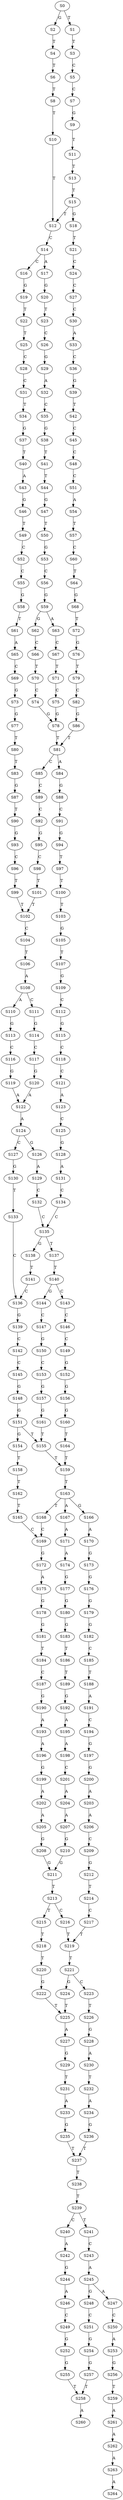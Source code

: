 strict digraph  {
	S0 -> S1 [ label = T ];
	S0 -> S2 [ label = G ];
	S1 -> S3 [ label = T ];
	S2 -> S4 [ label = T ];
	S3 -> S5 [ label = C ];
	S4 -> S6 [ label = T ];
	S5 -> S7 [ label = C ];
	S6 -> S8 [ label = T ];
	S7 -> S9 [ label = G ];
	S8 -> S10 [ label = T ];
	S9 -> S11 [ label = T ];
	S10 -> S12 [ label = T ];
	S11 -> S13 [ label = T ];
	S12 -> S14 [ label = C ];
	S13 -> S15 [ label = T ];
	S14 -> S16 [ label = C ];
	S14 -> S17 [ label = A ];
	S15 -> S18 [ label = G ];
	S15 -> S12 [ label = T ];
	S16 -> S19 [ label = G ];
	S17 -> S20 [ label = G ];
	S18 -> S21 [ label = T ];
	S19 -> S22 [ label = T ];
	S20 -> S23 [ label = T ];
	S21 -> S24 [ label = C ];
	S22 -> S25 [ label = T ];
	S23 -> S26 [ label = C ];
	S24 -> S27 [ label = C ];
	S25 -> S28 [ label = C ];
	S26 -> S29 [ label = G ];
	S27 -> S30 [ label = C ];
	S28 -> S31 [ label = C ];
	S29 -> S32 [ label = A ];
	S30 -> S33 [ label = A ];
	S31 -> S34 [ label = T ];
	S32 -> S35 [ label = C ];
	S33 -> S36 [ label = C ];
	S34 -> S37 [ label = G ];
	S35 -> S38 [ label = G ];
	S36 -> S39 [ label = G ];
	S37 -> S40 [ label = T ];
	S38 -> S41 [ label = T ];
	S39 -> S42 [ label = T ];
	S40 -> S43 [ label = A ];
	S41 -> S44 [ label = T ];
	S42 -> S45 [ label = C ];
	S43 -> S46 [ label = G ];
	S44 -> S47 [ label = G ];
	S45 -> S48 [ label = C ];
	S46 -> S49 [ label = T ];
	S47 -> S50 [ label = T ];
	S48 -> S51 [ label = C ];
	S49 -> S52 [ label = C ];
	S50 -> S53 [ label = G ];
	S51 -> S54 [ label = A ];
	S52 -> S55 [ label = C ];
	S53 -> S56 [ label = C ];
	S54 -> S57 [ label = T ];
	S55 -> S58 [ label = G ];
	S56 -> S59 [ label = G ];
	S57 -> S60 [ label = C ];
	S58 -> S61 [ label = T ];
	S59 -> S62 [ label = G ];
	S59 -> S63 [ label = A ];
	S60 -> S64 [ label = T ];
	S61 -> S65 [ label = A ];
	S62 -> S66 [ label = C ];
	S63 -> S67 [ label = C ];
	S64 -> S68 [ label = G ];
	S65 -> S69 [ label = C ];
	S66 -> S70 [ label = T ];
	S67 -> S71 [ label = T ];
	S68 -> S72 [ label = T ];
	S69 -> S73 [ label = G ];
	S70 -> S74 [ label = C ];
	S71 -> S75 [ label = C ];
	S72 -> S76 [ label = G ];
	S73 -> S77 [ label = G ];
	S74 -> S78 [ label = G ];
	S75 -> S78 [ label = G ];
	S76 -> S79 [ label = T ];
	S77 -> S80 [ label = T ];
	S78 -> S81 [ label = T ];
	S79 -> S82 [ label = C ];
	S80 -> S83 [ label = T ];
	S81 -> S84 [ label = A ];
	S81 -> S85 [ label = C ];
	S82 -> S86 [ label = G ];
	S83 -> S87 [ label = G ];
	S84 -> S88 [ label = G ];
	S85 -> S89 [ label = C ];
	S86 -> S81 [ label = T ];
	S87 -> S90 [ label = T ];
	S88 -> S91 [ label = C ];
	S89 -> S92 [ label = C ];
	S90 -> S93 [ label = G ];
	S91 -> S94 [ label = G ];
	S92 -> S95 [ label = G ];
	S93 -> S96 [ label = C ];
	S94 -> S97 [ label = T ];
	S95 -> S98 [ label = C ];
	S96 -> S99 [ label = T ];
	S97 -> S100 [ label = T ];
	S98 -> S101 [ label = T ];
	S99 -> S102 [ label = T ];
	S100 -> S103 [ label = T ];
	S101 -> S102 [ label = T ];
	S102 -> S104 [ label = C ];
	S103 -> S105 [ label = G ];
	S104 -> S106 [ label = T ];
	S105 -> S107 [ label = T ];
	S106 -> S108 [ label = A ];
	S107 -> S109 [ label = G ];
	S108 -> S110 [ label = A ];
	S108 -> S111 [ label = C ];
	S109 -> S112 [ label = C ];
	S110 -> S113 [ label = G ];
	S111 -> S114 [ label = G ];
	S112 -> S115 [ label = G ];
	S113 -> S116 [ label = C ];
	S114 -> S117 [ label = C ];
	S115 -> S118 [ label = C ];
	S116 -> S119 [ label = G ];
	S117 -> S120 [ label = G ];
	S118 -> S121 [ label = C ];
	S119 -> S122 [ label = A ];
	S120 -> S122 [ label = A ];
	S121 -> S123 [ label = A ];
	S122 -> S124 [ label = A ];
	S123 -> S125 [ label = C ];
	S124 -> S126 [ label = G ];
	S124 -> S127 [ label = C ];
	S125 -> S128 [ label = G ];
	S126 -> S129 [ label = A ];
	S127 -> S130 [ label = G ];
	S128 -> S131 [ label = A ];
	S129 -> S132 [ label = C ];
	S130 -> S133 [ label = T ];
	S131 -> S134 [ label = C ];
	S132 -> S135 [ label = C ];
	S133 -> S136 [ label = C ];
	S134 -> S135 [ label = C ];
	S135 -> S137 [ label = T ];
	S135 -> S138 [ label = G ];
	S136 -> S139 [ label = G ];
	S137 -> S140 [ label = T ];
	S138 -> S141 [ label = T ];
	S139 -> S142 [ label = C ];
	S140 -> S143 [ label = C ];
	S140 -> S144 [ label = G ];
	S141 -> S136 [ label = C ];
	S142 -> S145 [ label = C ];
	S143 -> S146 [ label = C ];
	S144 -> S147 [ label = C ];
	S145 -> S148 [ label = G ];
	S146 -> S149 [ label = C ];
	S147 -> S150 [ label = G ];
	S148 -> S151 [ label = G ];
	S149 -> S152 [ label = G ];
	S150 -> S153 [ label = C ];
	S151 -> S154 [ label = G ];
	S151 -> S155 [ label = T ];
	S152 -> S156 [ label = G ];
	S153 -> S157 [ label = G ];
	S154 -> S158 [ label = T ];
	S155 -> S159 [ label = T ];
	S156 -> S160 [ label = G ];
	S157 -> S161 [ label = G ];
	S158 -> S162 [ label = T ];
	S159 -> S163 [ label = T ];
	S160 -> S164 [ label = T ];
	S161 -> S155 [ label = T ];
	S162 -> S165 [ label = T ];
	S163 -> S166 [ label = G ];
	S163 -> S167 [ label = A ];
	S163 -> S168 [ label = T ];
	S164 -> S159 [ label = T ];
	S165 -> S169 [ label = C ];
	S166 -> S170 [ label = A ];
	S167 -> S171 [ label = A ];
	S168 -> S169 [ label = C ];
	S169 -> S172 [ label = G ];
	S170 -> S173 [ label = G ];
	S171 -> S174 [ label = A ];
	S172 -> S175 [ label = A ];
	S173 -> S176 [ label = G ];
	S174 -> S177 [ label = G ];
	S175 -> S178 [ label = G ];
	S176 -> S179 [ label = G ];
	S177 -> S180 [ label = G ];
	S178 -> S181 [ label = G ];
	S179 -> S182 [ label = G ];
	S180 -> S183 [ label = G ];
	S181 -> S184 [ label = T ];
	S182 -> S185 [ label = C ];
	S183 -> S186 [ label = T ];
	S184 -> S187 [ label = C ];
	S185 -> S188 [ label = T ];
	S186 -> S189 [ label = T ];
	S187 -> S190 [ label = G ];
	S188 -> S191 [ label = A ];
	S189 -> S192 [ label = G ];
	S190 -> S193 [ label = A ];
	S191 -> S194 [ label = C ];
	S192 -> S195 [ label = A ];
	S193 -> S196 [ label = A ];
	S194 -> S197 [ label = G ];
	S195 -> S198 [ label = A ];
	S196 -> S199 [ label = G ];
	S197 -> S200 [ label = G ];
	S198 -> S201 [ label = C ];
	S199 -> S202 [ label = A ];
	S200 -> S203 [ label = A ];
	S201 -> S204 [ label = A ];
	S202 -> S205 [ label = A ];
	S203 -> S206 [ label = A ];
	S204 -> S207 [ label = A ];
	S205 -> S208 [ label = G ];
	S206 -> S209 [ label = C ];
	S207 -> S210 [ label = G ];
	S208 -> S211 [ label = G ];
	S209 -> S212 [ label = G ];
	S210 -> S211 [ label = G ];
	S211 -> S213 [ label = T ];
	S212 -> S214 [ label = T ];
	S213 -> S215 [ label = T ];
	S213 -> S216 [ label = C ];
	S214 -> S217 [ label = C ];
	S215 -> S218 [ label = T ];
	S216 -> S219 [ label = T ];
	S217 -> S219 [ label = T ];
	S218 -> S220 [ label = T ];
	S219 -> S221 [ label = T ];
	S220 -> S222 [ label = G ];
	S221 -> S223 [ label = C ];
	S221 -> S224 [ label = G ];
	S222 -> S225 [ label = T ];
	S223 -> S226 [ label = T ];
	S224 -> S225 [ label = T ];
	S225 -> S227 [ label = A ];
	S226 -> S228 [ label = G ];
	S227 -> S229 [ label = G ];
	S228 -> S230 [ label = A ];
	S229 -> S231 [ label = T ];
	S230 -> S232 [ label = T ];
	S231 -> S233 [ label = A ];
	S232 -> S234 [ label = A ];
	S233 -> S235 [ label = G ];
	S234 -> S236 [ label = G ];
	S235 -> S237 [ label = T ];
	S236 -> S237 [ label = T ];
	S237 -> S238 [ label = T ];
	S238 -> S239 [ label = T ];
	S239 -> S240 [ label = C ];
	S239 -> S241 [ label = T ];
	S240 -> S242 [ label = A ];
	S241 -> S243 [ label = C ];
	S242 -> S244 [ label = G ];
	S243 -> S245 [ label = A ];
	S244 -> S246 [ label = A ];
	S245 -> S247 [ label = A ];
	S245 -> S248 [ label = G ];
	S246 -> S249 [ label = C ];
	S247 -> S250 [ label = C ];
	S248 -> S251 [ label = C ];
	S249 -> S252 [ label = G ];
	S250 -> S253 [ label = A ];
	S251 -> S254 [ label = G ];
	S252 -> S255 [ label = G ];
	S253 -> S256 [ label = G ];
	S254 -> S257 [ label = G ];
	S255 -> S258 [ label = T ];
	S256 -> S259 [ label = T ];
	S257 -> S258 [ label = T ];
	S258 -> S260 [ label = A ];
	S259 -> S261 [ label = A ];
	S261 -> S262 [ label = A ];
	S262 -> S263 [ label = A ];
	S263 -> S264 [ label = A ];
}
